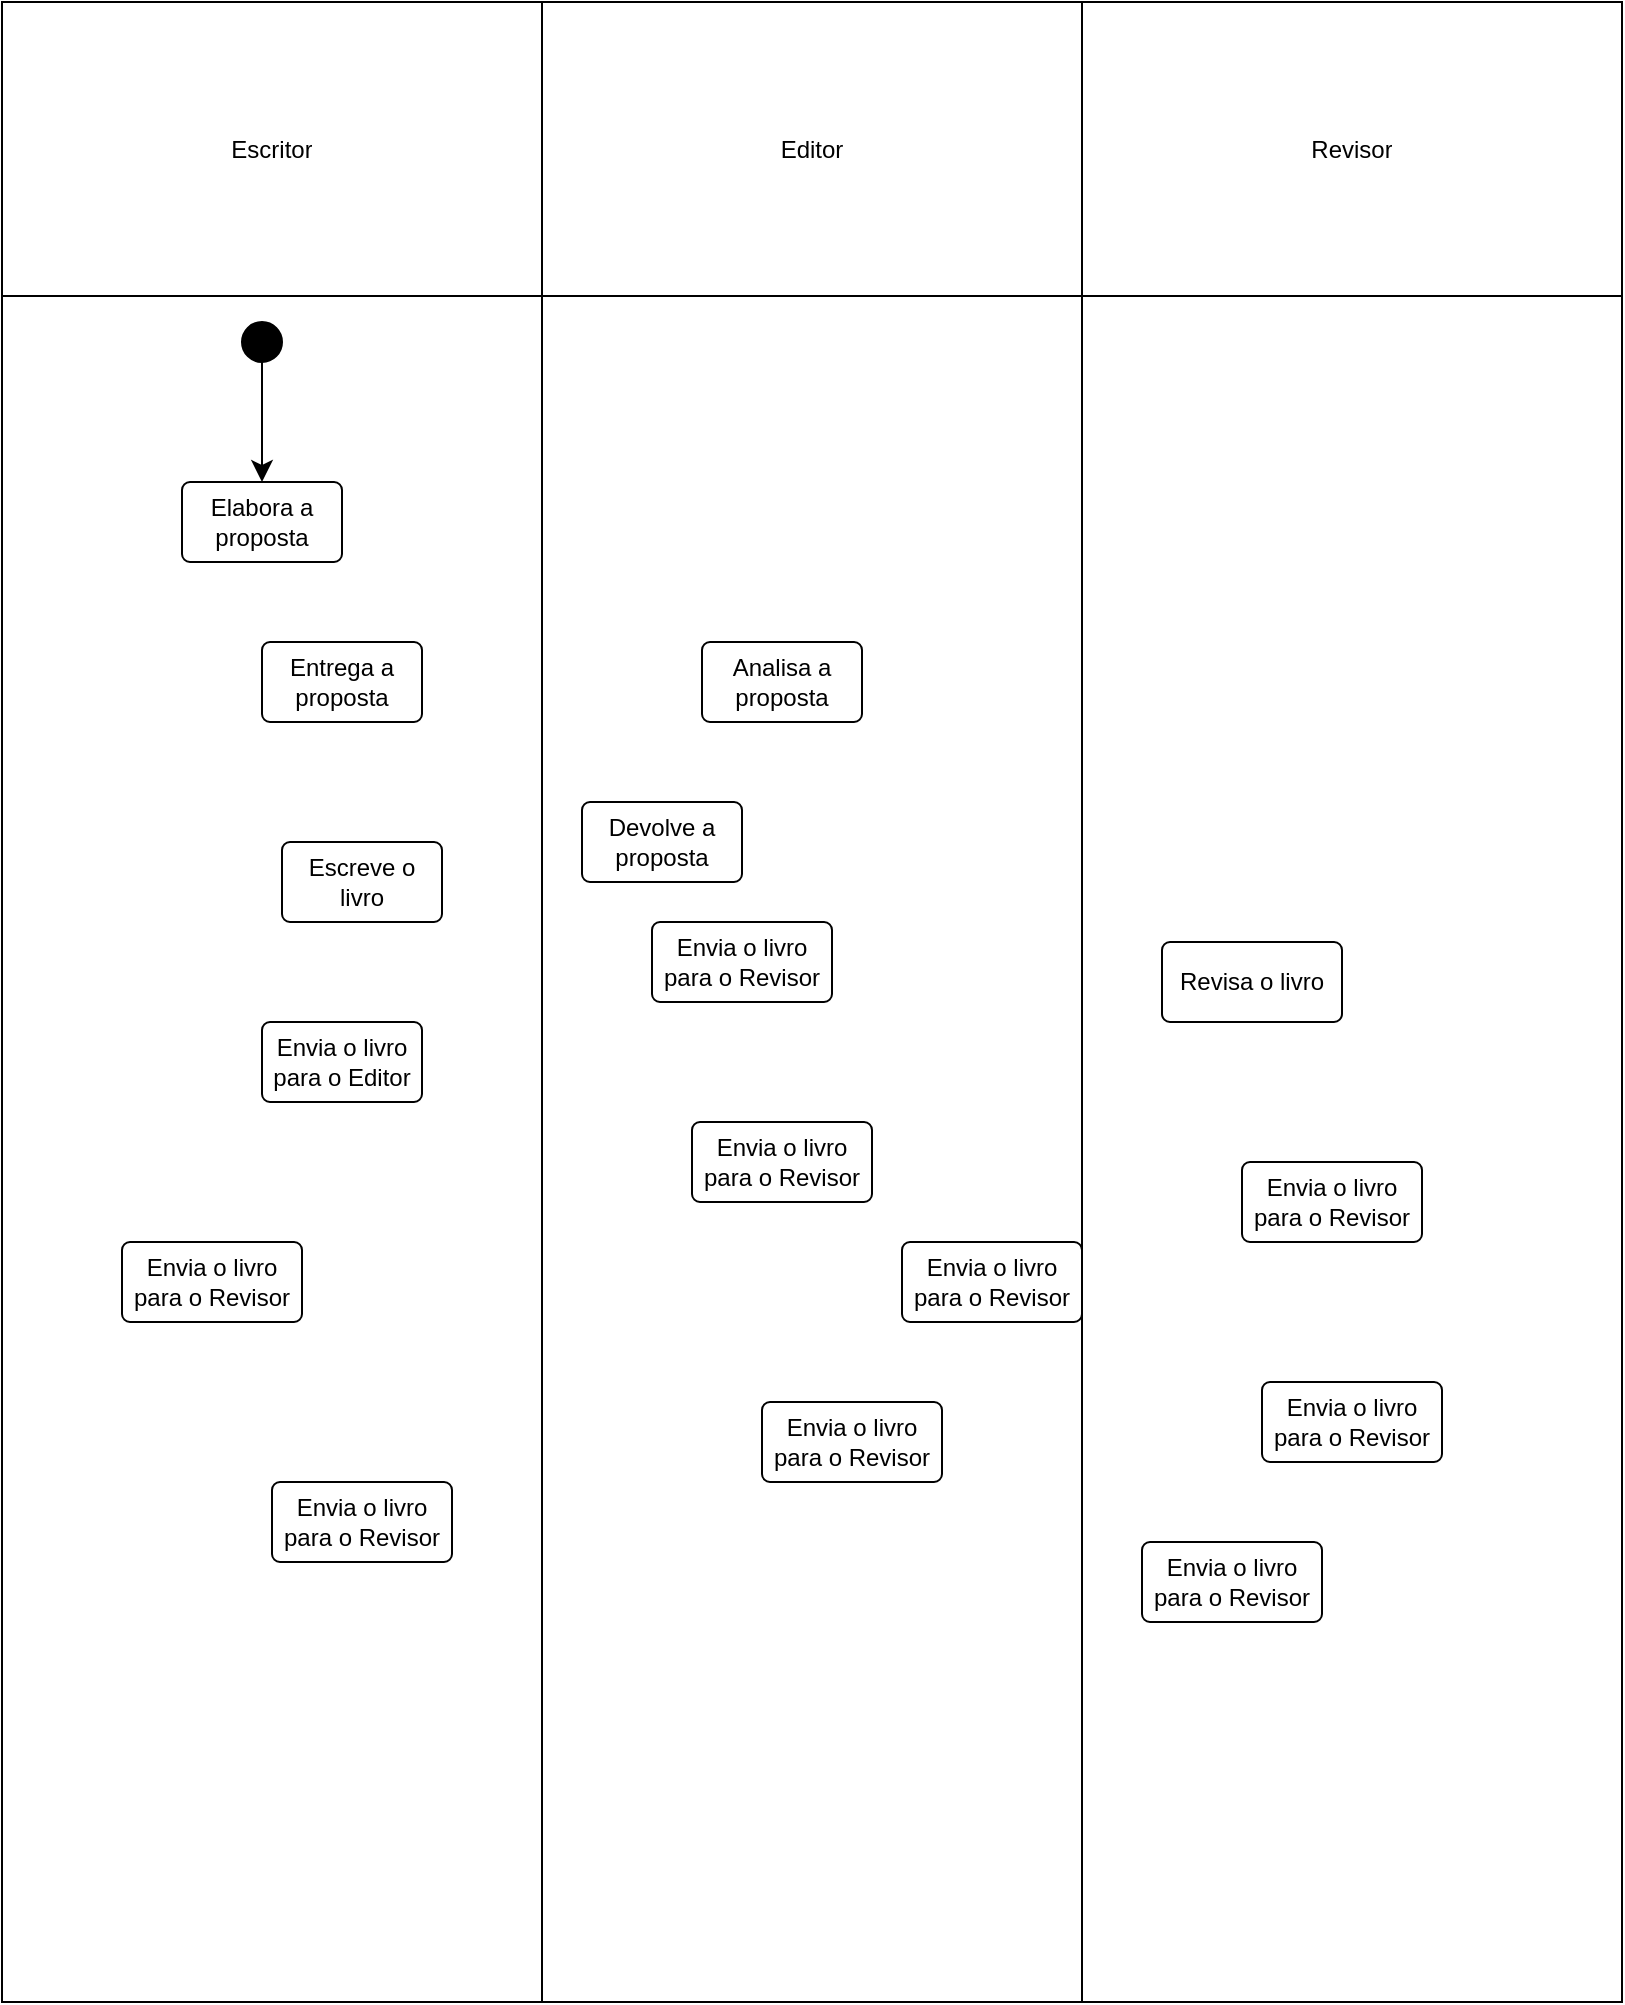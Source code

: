 <mxfile version="24.7.16">
  <diagram id="kgpKYQtTHZ0yAKxKKP6v" name="Page-1">
    <mxGraphModel dx="1302" dy="1773" grid="1" gridSize="10" guides="1" tooltips="1" connect="1" arrows="1" fold="1" page="1" pageScale="1" pageWidth="850" pageHeight="1100" math="0" shadow="0">
      <root>
        <mxCell id="0" />
        <mxCell id="1" parent="0" />
        <mxCell id="1lPwbi4zcWdi98tY-m_--53" value="" style="shape=table;startSize=0;container=1;collapsible=0;childLayout=tableLayout;" vertex="1" parent="1">
          <mxGeometry x="10" y="-20" width="810" height="1000" as="geometry" />
        </mxCell>
        <mxCell id="1lPwbi4zcWdi98tY-m_--58" style="shape=tableRow;horizontal=0;startSize=0;swimlaneHead=0;swimlaneBody=0;strokeColor=inherit;top=0;left=0;bottom=0;right=0;collapsible=0;dropTarget=0;fillColor=none;points=[[0,0.5],[1,0.5]];portConstraint=eastwest;" vertex="1" parent="1lPwbi4zcWdi98tY-m_--53">
          <mxGeometry width="810" height="147" as="geometry" />
        </mxCell>
        <mxCell id="1lPwbi4zcWdi98tY-m_--59" value="Escritor" style="shape=partialRectangle;html=1;whiteSpace=wrap;connectable=0;strokeColor=inherit;overflow=hidden;fillColor=none;top=0;left=0;bottom=0;right=0;pointerEvents=1;" vertex="1" parent="1lPwbi4zcWdi98tY-m_--58">
          <mxGeometry width="270" height="147" as="geometry">
            <mxRectangle width="270" height="147" as="alternateBounds" />
          </mxGeometry>
        </mxCell>
        <mxCell id="1lPwbi4zcWdi98tY-m_--60" value="Editor" style="shape=partialRectangle;html=1;whiteSpace=wrap;connectable=0;strokeColor=inherit;overflow=hidden;fillColor=none;top=0;left=0;bottom=0;right=0;pointerEvents=1;" vertex="1" parent="1lPwbi4zcWdi98tY-m_--58">
          <mxGeometry x="270" width="270" height="147" as="geometry">
            <mxRectangle width="270" height="147" as="alternateBounds" />
          </mxGeometry>
        </mxCell>
        <mxCell id="1lPwbi4zcWdi98tY-m_--61" value="Revisor" style="shape=partialRectangle;html=1;whiteSpace=wrap;connectable=0;strokeColor=inherit;overflow=hidden;fillColor=none;top=0;left=0;bottom=0;right=0;pointerEvents=1;" vertex="1" parent="1lPwbi4zcWdi98tY-m_--58">
          <mxGeometry x="540" width="270" height="147" as="geometry">
            <mxRectangle width="270" height="147" as="alternateBounds" />
          </mxGeometry>
        </mxCell>
        <mxCell id="1lPwbi4zcWdi98tY-m_--54" value="" style="shape=tableRow;horizontal=0;startSize=0;swimlaneHead=0;swimlaneBody=0;strokeColor=inherit;top=0;left=0;bottom=0;right=0;collapsible=0;dropTarget=0;fillColor=none;points=[[0,0.5],[1,0.5]];portConstraint=eastwest;" vertex="1" parent="1lPwbi4zcWdi98tY-m_--53">
          <mxGeometry y="147" width="810" height="853" as="geometry" />
        </mxCell>
        <mxCell id="1lPwbi4zcWdi98tY-m_--55" value="" style="shape=partialRectangle;html=1;whiteSpace=wrap;connectable=0;strokeColor=inherit;overflow=hidden;fillColor=none;top=0;left=0;bottom=0;right=0;pointerEvents=1;" vertex="1" parent="1lPwbi4zcWdi98tY-m_--54">
          <mxGeometry width="270" height="853" as="geometry">
            <mxRectangle width="270" height="853" as="alternateBounds" />
          </mxGeometry>
        </mxCell>
        <mxCell id="1lPwbi4zcWdi98tY-m_--56" value="" style="shape=partialRectangle;html=1;whiteSpace=wrap;connectable=0;strokeColor=inherit;overflow=hidden;fillColor=none;top=0;left=0;bottom=0;right=0;pointerEvents=1;" vertex="1" parent="1lPwbi4zcWdi98tY-m_--54">
          <mxGeometry x="270" width="270" height="853" as="geometry">
            <mxRectangle width="270" height="853" as="alternateBounds" />
          </mxGeometry>
        </mxCell>
        <mxCell id="1lPwbi4zcWdi98tY-m_--57" value="" style="shape=partialRectangle;html=1;whiteSpace=wrap;connectable=0;strokeColor=inherit;overflow=hidden;fillColor=none;top=0;left=0;bottom=0;right=0;pointerEvents=1;" vertex="1" parent="1lPwbi4zcWdi98tY-m_--54">
          <mxGeometry x="540" width="270" height="853" as="geometry">
            <mxRectangle width="270" height="853" as="alternateBounds" />
          </mxGeometry>
        </mxCell>
        <mxCell id="1lPwbi4zcWdi98tY-m_--67" style="edgeStyle=none;curved=1;rounded=0;orthogonalLoop=1;jettySize=auto;html=1;fontSize=12;startSize=8;endSize=8;exitX=0.5;exitY=1;exitDx=0;exitDy=0;" edge="1" parent="1" source="1lPwbi4zcWdi98tY-m_--68" target="1lPwbi4zcWdi98tY-m_--66">
          <mxGeometry relative="1" as="geometry">
            <mxPoint x="100" y="120" as="sourcePoint" />
          </mxGeometry>
        </mxCell>
        <mxCell id="1lPwbi4zcWdi98tY-m_--66" value="Elabora a proposta" style="rounded=1;arcSize=10;whiteSpace=wrap;html=1;align=center;" vertex="1" parent="1">
          <mxGeometry x="100" y="220" width="80" height="40" as="geometry" />
        </mxCell>
        <mxCell id="1lPwbi4zcWdi98tY-m_--68" value="" style="ellipse;whiteSpace=wrap;html=1;gradientColor=none;fillColor=#000000;" vertex="1" parent="1">
          <mxGeometry x="130" y="140" width="20" height="20" as="geometry" />
        </mxCell>
        <mxCell id="1lPwbi4zcWdi98tY-m_--73" value="Entrega a proposta" style="rounded=1;arcSize=10;whiteSpace=wrap;html=1;align=center;" vertex="1" parent="1">
          <mxGeometry x="140" y="300" width="80" height="40" as="geometry" />
        </mxCell>
        <mxCell id="1lPwbi4zcWdi98tY-m_--74" value="Analisa a proposta" style="rounded=1;arcSize=10;whiteSpace=wrap;html=1;align=center;" vertex="1" parent="1">
          <mxGeometry x="360" y="300" width="80" height="40" as="geometry" />
        </mxCell>
        <mxCell id="1lPwbi4zcWdi98tY-m_--75" value="Devolve a proposta" style="rounded=1;arcSize=10;whiteSpace=wrap;html=1;align=center;" vertex="1" parent="1">
          <mxGeometry x="300" y="380" width="80" height="40" as="geometry" />
        </mxCell>
        <mxCell id="1lPwbi4zcWdi98tY-m_--76" value="Escreve o livro" style="rounded=1;arcSize=10;whiteSpace=wrap;html=1;align=center;" vertex="1" parent="1">
          <mxGeometry x="150" y="400" width="80" height="40" as="geometry" />
        </mxCell>
        <mxCell id="1lPwbi4zcWdi98tY-m_--77" value="Envia o livro para o Editor" style="rounded=1;arcSize=10;whiteSpace=wrap;html=1;align=center;" vertex="1" parent="1">
          <mxGeometry x="140" y="490" width="80" height="40" as="geometry" />
        </mxCell>
        <mxCell id="1lPwbi4zcWdi98tY-m_--78" value="Envia o livro para o Revisor" style="rounded=1;arcSize=10;whiteSpace=wrap;html=1;align=center;" vertex="1" parent="1">
          <mxGeometry x="335" y="440" width="90" height="40" as="geometry" />
        </mxCell>
        <mxCell id="1lPwbi4zcWdi98tY-m_--79" value="Revisa o livro" style="rounded=1;arcSize=10;whiteSpace=wrap;html=1;align=center;" vertex="1" parent="1">
          <mxGeometry x="590" y="450" width="90" height="40" as="geometry" />
        </mxCell>
        <mxCell id="1lPwbi4zcWdi98tY-m_--80" value="Envia o livro para o Revisor" style="rounded=1;arcSize=10;whiteSpace=wrap;html=1;align=center;" vertex="1" parent="1">
          <mxGeometry x="355" y="540" width="90" height="40" as="geometry" />
        </mxCell>
        <mxCell id="1lPwbi4zcWdi98tY-m_--81" value="Envia o livro para o Revisor" style="rounded=1;arcSize=10;whiteSpace=wrap;html=1;align=center;" vertex="1" parent="1">
          <mxGeometry x="390" y="680" width="90" height="40" as="geometry" />
        </mxCell>
        <mxCell id="1lPwbi4zcWdi98tY-m_--82" value="Envia o livro para o Revisor" style="rounded=1;arcSize=10;whiteSpace=wrap;html=1;align=center;" vertex="1" parent="1">
          <mxGeometry x="70" y="600" width="90" height="40" as="geometry" />
        </mxCell>
        <mxCell id="1lPwbi4zcWdi98tY-m_--83" value="Envia o livro para o Revisor" style="rounded=1;arcSize=10;whiteSpace=wrap;html=1;align=center;" vertex="1" parent="1">
          <mxGeometry x="460" y="600" width="90" height="40" as="geometry" />
        </mxCell>
        <mxCell id="1lPwbi4zcWdi98tY-m_--84" value="Envia o livro para o Revisor" style="rounded=1;arcSize=10;whiteSpace=wrap;html=1;align=center;" vertex="1" parent="1">
          <mxGeometry x="145" y="720" width="90" height="40" as="geometry" />
        </mxCell>
        <mxCell id="1lPwbi4zcWdi98tY-m_--85" value="Envia o livro para o Revisor" style="rounded=1;arcSize=10;whiteSpace=wrap;html=1;align=center;" vertex="1" parent="1">
          <mxGeometry x="630" y="560" width="90" height="40" as="geometry" />
        </mxCell>
        <mxCell id="1lPwbi4zcWdi98tY-m_--86" value="Envia o livro para o Revisor" style="rounded=1;arcSize=10;whiteSpace=wrap;html=1;align=center;" vertex="1" parent="1">
          <mxGeometry x="580" y="750" width="90" height="40" as="geometry" />
        </mxCell>
        <mxCell id="1lPwbi4zcWdi98tY-m_--87" value="Envia o livro para o Revisor" style="rounded=1;arcSize=10;whiteSpace=wrap;html=1;align=center;" vertex="1" parent="1">
          <mxGeometry x="640" y="670" width="90" height="40" as="geometry" />
        </mxCell>
      </root>
    </mxGraphModel>
  </diagram>
</mxfile>
